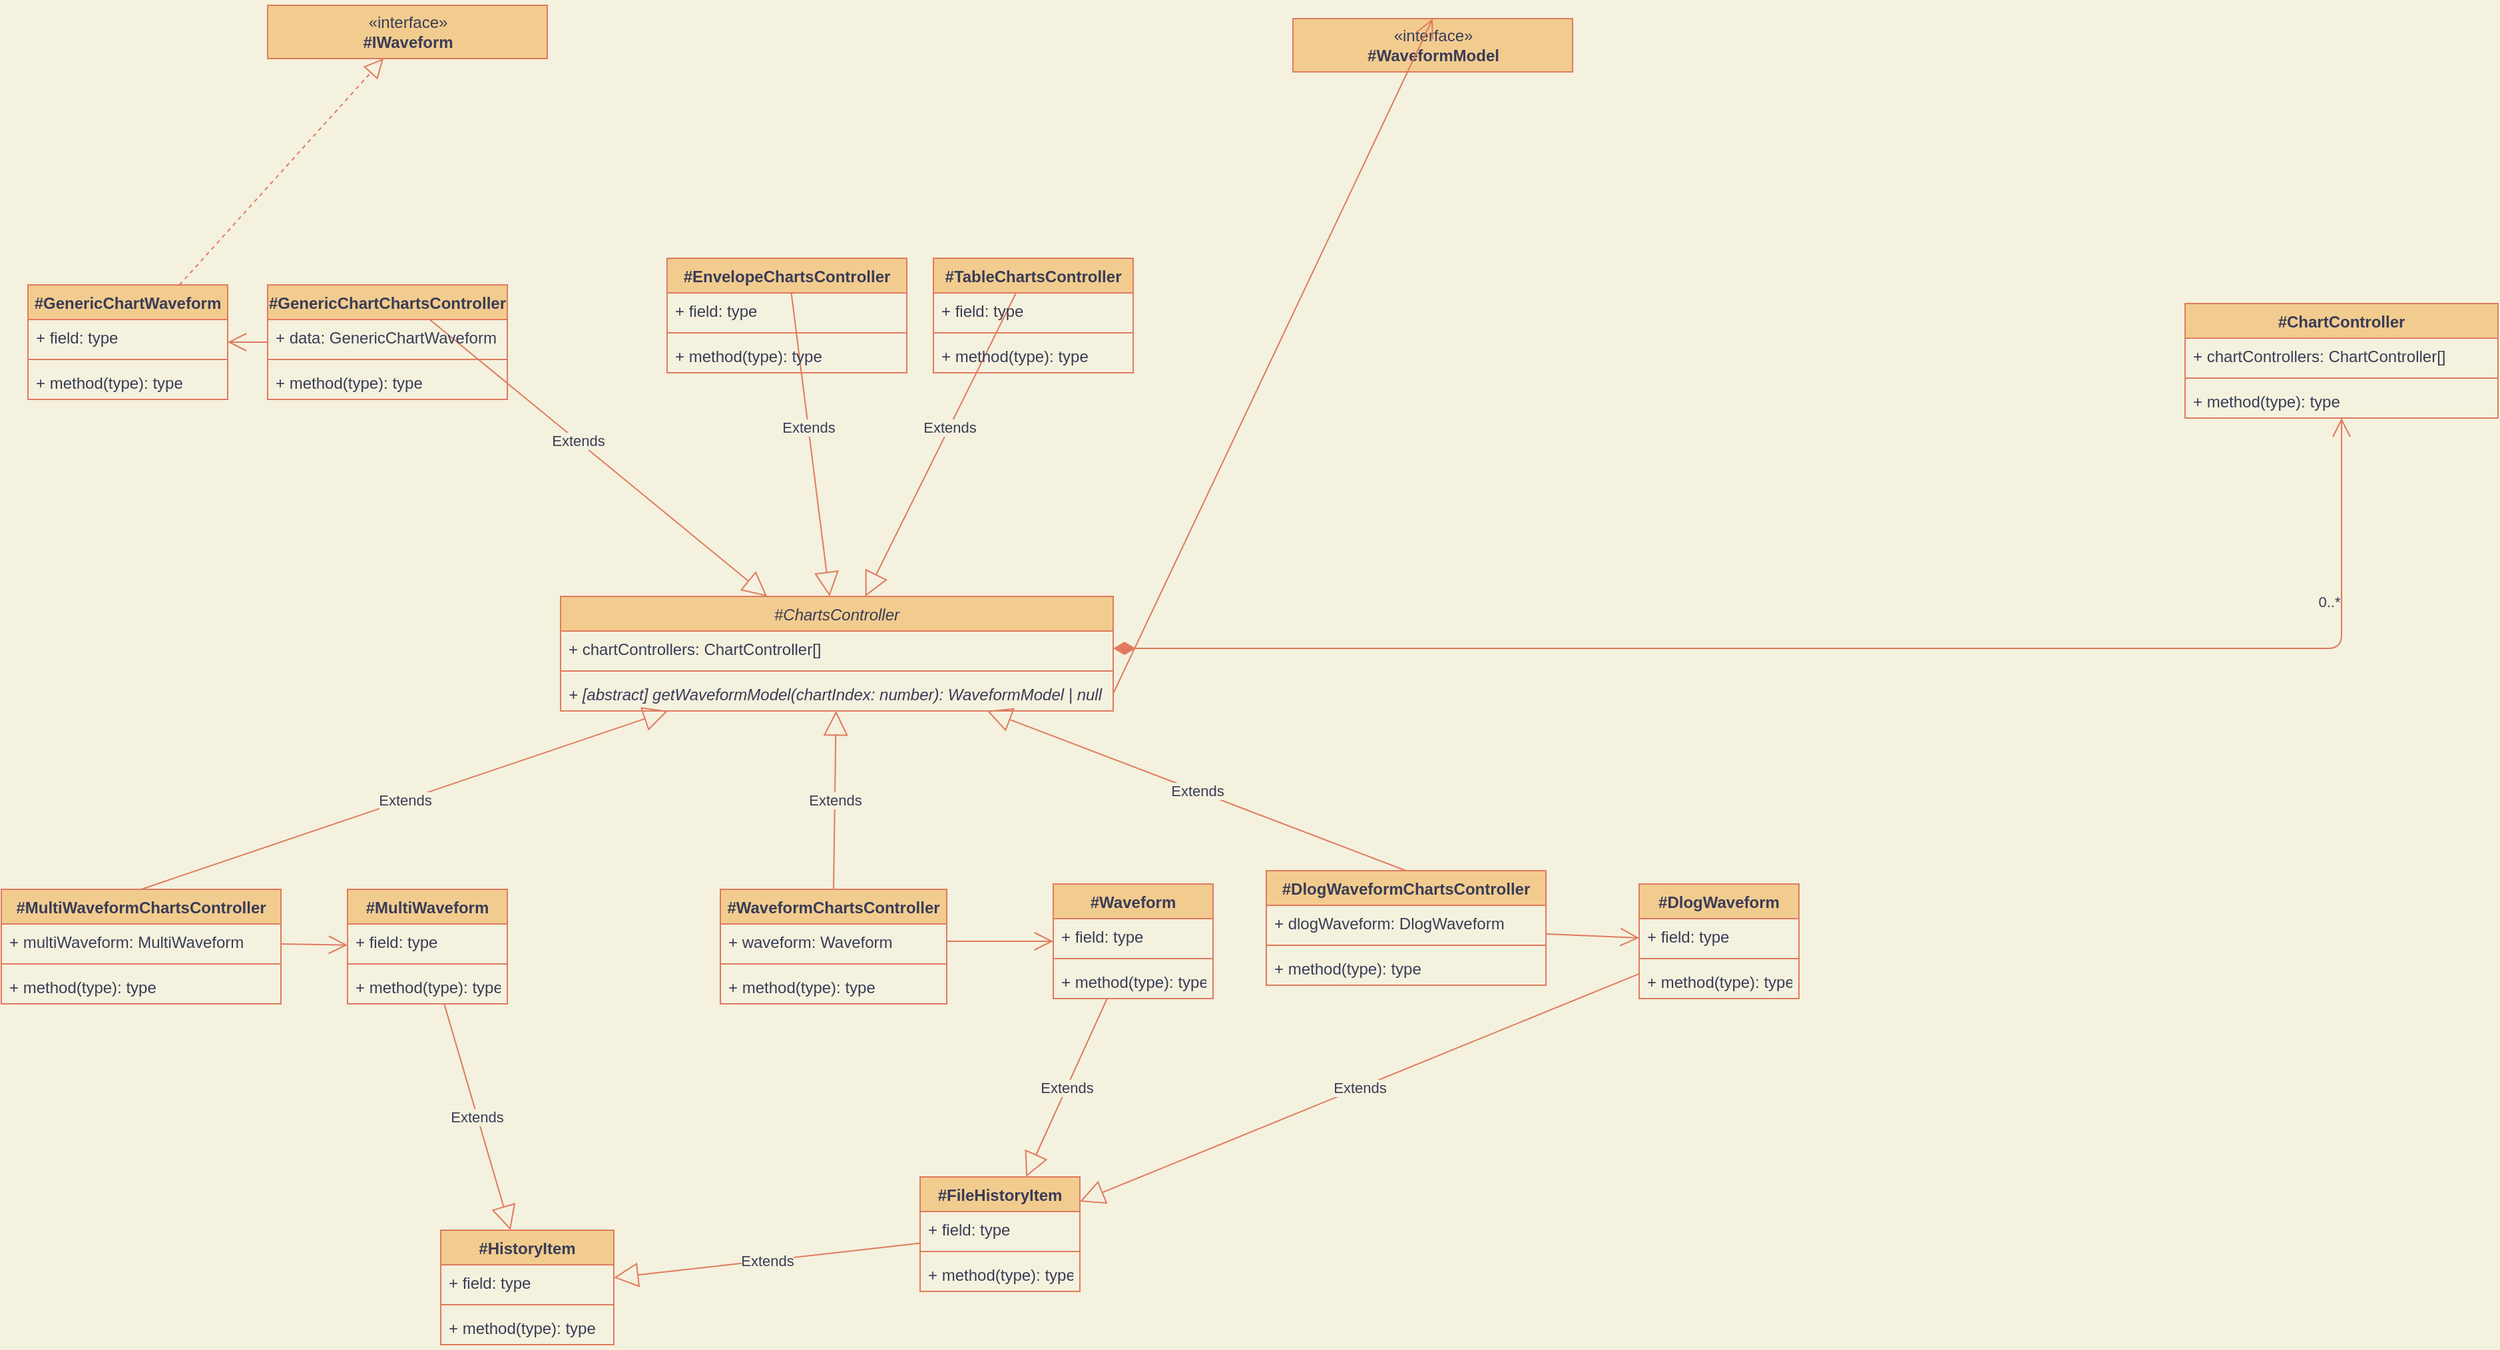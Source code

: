 <mxfile version="13.6.5">
    <diagram id="4sMYAp-F3-Zc_803RU9-" name="Page-1">
        <mxGraphModel dx="1368" dy="1882" grid="1" gridSize="10" guides="1" tooltips="1" connect="1" arrows="1" fold="1" page="1" pageScale="1" pageWidth="827" pageHeight="1169" background="#F4F1DE" math="0" shadow="0">
            <root>
                <mxCell id="0"/>
                <mxCell id="1" parent="0"/>
                <mxCell id="15" value="Extends" style="endArrow=block;endSize=16;endFill=0;html=1;exitX=0.5;exitY=0;exitDx=0;exitDy=0;labelBackgroundColor=#F4F1DE;strokeColor=#E07A5F;fontColor=#393C56;" parent="1" source="3" target="7" edge="1">
                    <mxGeometry width="160" relative="1" as="geometry">
                        <mxPoint x="190" y="440" as="sourcePoint"/>
                        <mxPoint x="350" y="440" as="targetPoint"/>
                    </mxGeometry>
                </mxCell>
                <mxCell id="20" value="" style="endArrow=open;html=1;endSize=12;startArrow=diamondThin;startSize=14;startFill=1;edgeStyle=orthogonalEdgeStyle;align=left;verticalAlign=bottom;labelBackgroundColor=#F4F1DE;strokeColor=#E07A5F;fontColor=#393C56;" parent="1" source="8" target="16" edge="1">
                    <mxGeometry x="-1" y="3" relative="1" as="geometry">
                        <mxPoint x="840" y="173" as="sourcePoint"/>
                        <mxPoint x="1010" y="290" as="targetPoint"/>
                    </mxGeometry>
                </mxCell>
                <mxCell id="21" value="0..*" style="edgeLabel;html=1;align=center;verticalAlign=middle;resizable=0;points=[];labelBackgroundColor=#F4F1DE;fontColor=#393C56;" parent="20" vertex="1" connectable="0">
                    <mxGeometry x="0.727" y="1" relative="1" as="geometry">
                        <mxPoint x="-8.29" y="-12.03" as="offset"/>
                    </mxGeometry>
                </mxCell>
                <mxCell id="22" value="«interface»&lt;br&gt;&lt;b&gt;#WaveformModel&lt;/b&gt;" style="html=1;fillColor=#F2CC8F;strokeColor=#E07A5F;fontColor=#393C56;" parent="1" vertex="1">
                    <mxGeometry x="1040" y="-260" width="210" height="40" as="geometry"/>
                </mxCell>
                <mxCell id="23" value="" style="endArrow=open;endFill=1;endSize=12;html=1;exitX=1;exitY=0.5;exitDx=0;exitDy=0;entryX=0.5;entryY=0;entryDx=0;entryDy=0;labelBackgroundColor=#F4F1DE;strokeColor=#E07A5F;fontColor=#393C56;" parent="1" source="10" target="22" edge="1">
                    <mxGeometry width="160" relative="1" as="geometry">
                        <mxPoint x="1020" y="310" as="sourcePoint"/>
                        <mxPoint x="1100" y="190" as="targetPoint"/>
                    </mxGeometry>
                </mxCell>
                <mxCell id="28" value="Extends" style="endArrow=block;endSize=16;endFill=0;html=1;exitX=0.5;exitY=0;exitDx=0;exitDy=0;labelBackgroundColor=#F4F1DE;strokeColor=#E07A5F;fontColor=#393C56;" parent="1" source="29" target="7" edge="1">
                    <mxGeometry width="160" relative="1" as="geometry">
                        <mxPoint x="430" y="556" as="sourcePoint"/>
                        <mxPoint x="500" y="420" as="targetPoint"/>
                    </mxGeometry>
                </mxCell>
                <mxCell id="33" value="Extends" style="endArrow=block;endSize=16;endFill=0;html=1;exitX=0.5;exitY=0;exitDx=0;exitDy=0;labelBackgroundColor=#F4F1DE;strokeColor=#E07A5F;fontColor=#393C56;" parent="1" source="34" target="7" edge="1">
                    <mxGeometry width="160" relative="1" as="geometry">
                        <mxPoint x="290" y="706" as="sourcePoint"/>
                        <mxPoint x="360" y="570" as="targetPoint"/>
                    </mxGeometry>
                </mxCell>
                <mxCell id="38" value="Extends" style="endArrow=block;endSize=16;endFill=0;html=1;exitX=0.5;exitY=0;exitDx=0;exitDy=0;labelBackgroundColor=#F4F1DE;strokeColor=#E07A5F;fontColor=#393C56;" parent="1" source="39" target="7" edge="1">
                    <mxGeometry width="160" relative="1" as="geometry">
                        <mxPoint x="480" y="836" as="sourcePoint"/>
                        <mxPoint x="550" y="700" as="targetPoint"/>
                    </mxGeometry>
                </mxCell>
                <mxCell id="43" value="Extends" style="endArrow=block;endSize=16;endFill=0;html=1;exitX=0.5;exitY=0;exitDx=0;exitDy=0;labelBackgroundColor=#F4F1DE;strokeColor=#E07A5F;fontColor=#393C56;" parent="1" source="44" target="7" edge="1">
                    <mxGeometry width="160" relative="1" as="geometry">
                        <mxPoint x="460" y="586" as="sourcePoint"/>
                        <mxPoint x="530" y="450" as="targetPoint"/>
                    </mxGeometry>
                </mxCell>
                <mxCell id="48" value="Extends" style="endArrow=block;endSize=16;endFill=0;html=1;exitX=0.5;exitY=0;exitDx=0;exitDy=0;labelBackgroundColor=#F4F1DE;strokeColor=#E07A5F;fontColor=#393C56;" parent="1" source="49" target="7" edge="1">
                    <mxGeometry width="160" relative="1" as="geometry">
                        <mxPoint x="280" y="936" as="sourcePoint"/>
                        <mxPoint x="350" y="800" as="targetPoint"/>
                    </mxGeometry>
                </mxCell>
                <mxCell id="59" value="" style="endArrow=open;endFill=1;endSize=12;html=1;labelBackgroundColor=#F4F1DE;strokeColor=#E07A5F;fontColor=#393C56;" parent="1" source="50" target="60" edge="1">
                    <mxGeometry width="160" relative="1" as="geometry">
                        <mxPoint x="240" y="402.0" as="sourcePoint"/>
                        <mxPoint x="570" y="499" as="targetPoint"/>
                    </mxGeometry>
                </mxCell>
                <mxCell id="64" value="Extends" style="endArrow=block;endSize=16;endFill=0;html=1;labelBackgroundColor=#F4F1DE;strokeColor=#E07A5F;fontColor=#393C56;" parent="1" source="60" target="55" edge="1">
                    <mxGeometry width="160" relative="1" as="geometry">
                        <mxPoint x="684.95" y="1144" as="sourcePoint"/>
                        <mxPoint x="569.996" y="750" as="targetPoint"/>
                    </mxGeometry>
                </mxCell>
                <mxCell id="69" value="" style="endArrow=open;endFill=1;endSize=12;html=1;labelBackgroundColor=#F4F1DE;strokeColor=#E07A5F;fontColor=#393C56;" parent="1" source="40" target="65" edge="1">
                    <mxGeometry width="160" relative="1" as="geometry">
                        <mxPoint x="250" y="412" as="sourcePoint"/>
                        <mxPoint x="218.753" y="770" as="targetPoint"/>
                    </mxGeometry>
                </mxCell>
                <mxCell id="76" value="Extends" style="endArrow=block;endSize=16;endFill=0;html=1;labelBackgroundColor=#F4F1DE;strokeColor=#E07A5F;fontColor=#393C56;" parent="1" source="65" target="72" edge="1">
                    <mxGeometry width="160" relative="1" as="geometry">
                        <mxPoint x="215" y="856" as="sourcePoint"/>
                        <mxPoint x="1130" y="610" as="targetPoint"/>
                    </mxGeometry>
                </mxCell>
                <mxCell id="77" value="Extends" style="endArrow=block;endSize=16;endFill=0;html=1;labelBackgroundColor=#F4F1DE;strokeColor=#E07A5F;fontColor=#393C56;" parent="1" source="72" target="55" edge="1">
                    <mxGeometry width="160" relative="1" as="geometry">
                        <mxPoint x="669.997" y="990" as="sourcePoint"/>
                        <mxPoint x="674.622" y="1064" as="targetPoint"/>
                    </mxGeometry>
                </mxCell>
                <mxCell id="29" value="#GenericChartChartsController&#10;" style="swimlane;fontStyle=1;align=center;verticalAlign=top;childLayout=stackLayout;horizontal=1;startSize=26;horizontalStack=0;resizeParent=1;resizeParentMax=0;resizeLast=0;collapsible=1;marginBottom=0;fillColor=#F2CC8F;strokeColor=#E07A5F;fontColor=#393C56;" parent="1" vertex="1">
                    <mxGeometry x="270" y="-60" width="180" height="86" as="geometry"/>
                </mxCell>
                <mxCell id="30" value="+ data: GenericChartWaveform" style="text;strokeColor=none;fillColor=none;align=left;verticalAlign=top;spacingLeft=4;spacingRight=4;overflow=hidden;rotatable=0;points=[[0,0.5],[1,0.5]];portConstraint=eastwest;fontColor=#393C56;" parent="29" vertex="1">
                    <mxGeometry y="26" width="180" height="26" as="geometry"/>
                </mxCell>
                <mxCell id="31" value="" style="line;strokeWidth=1;fillColor=none;align=left;verticalAlign=middle;spacingTop=-1;spacingLeft=3;spacingRight=3;rotatable=0;labelPosition=right;points=[];portConstraint=eastwest;labelBackgroundColor=#F4F1DE;strokeColor=#E07A5F;fontColor=#393C56;" parent="29" vertex="1">
                    <mxGeometry y="52" width="180" height="8" as="geometry"/>
                </mxCell>
                <mxCell id="32" value="+ method(type): type" style="text;strokeColor=none;fillColor=none;align=left;verticalAlign=top;spacingLeft=4;spacingRight=4;overflow=hidden;rotatable=0;points=[[0,0.5],[1,0.5]];portConstraint=eastwest;fontColor=#393C56;" parent="29" vertex="1">
                    <mxGeometry y="60" width="180" height="26" as="geometry"/>
                </mxCell>
                <mxCell id="49" value="#MultiWaveformChartsController" style="swimlane;fontStyle=1;align=center;verticalAlign=top;childLayout=stackLayout;horizontal=1;startSize=26;horizontalStack=0;resizeParent=1;resizeParentMax=0;resizeLast=0;collapsible=1;marginBottom=0;fillColor=#F2CC8F;strokeColor=#E07A5F;fontColor=#393C56;" parent="1" vertex="1">
                    <mxGeometry x="70" y="394" width="210" height="86" as="geometry"/>
                </mxCell>
                <mxCell id="50" value="+ multiWaveform: MultiWaveform" style="text;strokeColor=none;fillColor=none;align=left;verticalAlign=top;spacingLeft=4;spacingRight=4;overflow=hidden;rotatable=0;points=[[0,0.5],[1,0.5]];portConstraint=eastwest;fontColor=#393C56;" parent="49" vertex="1">
                    <mxGeometry y="26" width="210" height="26" as="geometry"/>
                </mxCell>
                <mxCell id="51" value="" style="line;strokeWidth=1;fillColor=none;align=left;verticalAlign=middle;spacingTop=-1;spacingLeft=3;spacingRight=3;rotatable=0;labelPosition=right;points=[];portConstraint=eastwest;labelBackgroundColor=#F4F1DE;strokeColor=#E07A5F;fontColor=#393C56;" parent="49" vertex="1">
                    <mxGeometry y="52" width="210" height="8" as="geometry"/>
                </mxCell>
                <mxCell id="52" value="+ method(type): type" style="text;strokeColor=none;fillColor=none;align=left;verticalAlign=top;spacingLeft=4;spacingRight=4;overflow=hidden;rotatable=0;points=[[0,0.5],[1,0.5]];portConstraint=eastwest;fontColor=#393C56;" parent="49" vertex="1">
                    <mxGeometry y="60" width="210" height="26" as="geometry"/>
                </mxCell>
                <mxCell id="60" value="#MultiWaveform" style="swimlane;fontStyle=1;align=center;verticalAlign=top;childLayout=stackLayout;horizontal=1;startSize=26;horizontalStack=0;resizeParent=1;resizeParentMax=0;resizeLast=0;collapsible=1;marginBottom=0;fillColor=#F2CC8F;strokeColor=#E07A5F;fontColor=#393C56;" parent="1" vertex="1">
                    <mxGeometry x="330" y="394" width="120" height="86" as="geometry"/>
                </mxCell>
                <mxCell id="61" value="+ field: type" style="text;strokeColor=none;fillColor=none;align=left;verticalAlign=top;spacingLeft=4;spacingRight=4;overflow=hidden;rotatable=0;points=[[0,0.5],[1,0.5]];portConstraint=eastwest;fontColor=#393C56;" parent="60" vertex="1">
                    <mxGeometry y="26" width="120" height="26" as="geometry"/>
                </mxCell>
                <mxCell id="62" value="" style="line;strokeWidth=1;fillColor=none;align=left;verticalAlign=middle;spacingTop=-1;spacingLeft=3;spacingRight=3;rotatable=0;labelPosition=right;points=[];portConstraint=eastwest;labelBackgroundColor=#F4F1DE;strokeColor=#E07A5F;fontColor=#393C56;" parent="60" vertex="1">
                    <mxGeometry y="52" width="120" height="8" as="geometry"/>
                </mxCell>
                <mxCell id="63" value="+ method(type): type" style="text;strokeColor=none;fillColor=none;align=left;verticalAlign=top;spacingLeft=4;spacingRight=4;overflow=hidden;rotatable=0;points=[[0,0.5],[1,0.5]];portConstraint=eastwest;fontColor=#393C56;" parent="60" vertex="1">
                    <mxGeometry y="60" width="120" height="26" as="geometry"/>
                </mxCell>
                <mxCell id="39" value="#WaveformChartsController" style="swimlane;fontStyle=1;align=center;verticalAlign=top;childLayout=stackLayout;horizontal=1;startSize=26;horizontalStack=0;resizeParent=1;resizeParentMax=0;resizeLast=0;collapsible=1;marginBottom=0;fillColor=#F2CC8F;strokeColor=#E07A5F;fontColor=#393C56;" parent="1" vertex="1">
                    <mxGeometry x="610" y="394" width="170" height="86" as="geometry"/>
                </mxCell>
                <mxCell id="40" value="+ waveform: Waveform" style="text;strokeColor=none;fillColor=none;align=left;verticalAlign=top;spacingLeft=4;spacingRight=4;overflow=hidden;rotatable=0;points=[[0,0.5],[1,0.5]];portConstraint=eastwest;fontColor=#393C56;" parent="39" vertex="1">
                    <mxGeometry y="26" width="170" height="26" as="geometry"/>
                </mxCell>
                <mxCell id="41" value="" style="line;strokeWidth=1;fillColor=none;align=left;verticalAlign=middle;spacingTop=-1;spacingLeft=3;spacingRight=3;rotatable=0;labelPosition=right;points=[];portConstraint=eastwest;labelBackgroundColor=#F4F1DE;strokeColor=#E07A5F;fontColor=#393C56;" parent="39" vertex="1">
                    <mxGeometry y="52" width="170" height="8" as="geometry"/>
                </mxCell>
                <mxCell id="42" value="+ method(type): type" style="text;strokeColor=none;fillColor=none;align=left;verticalAlign=top;spacingLeft=4;spacingRight=4;overflow=hidden;rotatable=0;points=[[0,0.5],[1,0.5]];portConstraint=eastwest;fontColor=#393C56;" parent="39" vertex="1">
                    <mxGeometry y="60" width="170" height="26" as="geometry"/>
                </mxCell>
                <mxCell id="65" value="#Waveform" style="swimlane;fontStyle=1;align=center;verticalAlign=top;childLayout=stackLayout;horizontal=1;startSize=26;horizontalStack=0;resizeParent=1;resizeParentMax=0;resizeLast=0;collapsible=1;marginBottom=0;fillColor=#F2CC8F;strokeColor=#E07A5F;fontColor=#393C56;" parent="1" vertex="1">
                    <mxGeometry x="860" y="390" width="120" height="86" as="geometry"/>
                </mxCell>
                <mxCell id="66" value="+ field: type" style="text;strokeColor=none;fillColor=none;align=left;verticalAlign=top;spacingLeft=4;spacingRight=4;overflow=hidden;rotatable=0;points=[[0,0.5],[1,0.5]];portConstraint=eastwest;fontColor=#393C56;" parent="65" vertex="1">
                    <mxGeometry y="26" width="120" height="26" as="geometry"/>
                </mxCell>
                <mxCell id="67" value="" style="line;strokeWidth=1;fillColor=none;align=left;verticalAlign=middle;spacingTop=-1;spacingLeft=3;spacingRight=3;rotatable=0;labelPosition=right;points=[];portConstraint=eastwest;labelBackgroundColor=#F4F1DE;strokeColor=#E07A5F;fontColor=#393C56;" parent="65" vertex="1">
                    <mxGeometry y="52" width="120" height="8" as="geometry"/>
                </mxCell>
                <mxCell id="68" value="+ method(type): type" style="text;strokeColor=none;fillColor=none;align=left;verticalAlign=top;spacingLeft=4;spacingRight=4;overflow=hidden;rotatable=0;points=[[0,0.5],[1,0.5]];portConstraint=eastwest;fontColor=#393C56;" parent="65" vertex="1">
                    <mxGeometry y="60" width="120" height="26" as="geometry"/>
                </mxCell>
                <mxCell id="82" value="" style="endArrow=open;endFill=1;endSize=12;html=1;labelBackgroundColor=#F4F1DE;strokeColor=#E07A5F;fontColor=#393C56;" parent="1" source="3" target="78" edge="1">
                    <mxGeometry width="160" relative="1" as="geometry">
                        <mxPoint x="830" y="443" as="sourcePoint"/>
                        <mxPoint x="870" y="443" as="targetPoint"/>
                    </mxGeometry>
                </mxCell>
                <mxCell id="83" value="Extends" style="endArrow=block;endSize=16;endFill=0;html=1;labelBackgroundColor=#F4F1DE;strokeColor=#E07A5F;fontColor=#393C56;" parent="1" source="78" target="72" edge="1">
                    <mxGeometry width="160" relative="1" as="geometry">
                        <mxPoint x="973.346" y="486" as="sourcePoint"/>
                        <mxPoint x="966.654" y="660" as="targetPoint"/>
                    </mxGeometry>
                </mxCell>
                <mxCell id="88" value="" style="endArrow=open;endFill=1;endSize=12;html=1;labelBackgroundColor=#F4F1DE;strokeColor=#E07A5F;fontColor=#393C56;" parent="1" source="29" target="84" edge="1">
                    <mxGeometry width="160" relative="1" as="geometry">
                        <mxPoint x="290" y="444.615" as="sourcePoint"/>
                        <mxPoint x="340" y="445.385" as="targetPoint"/>
                    </mxGeometry>
                </mxCell>
                <mxCell id="89" value="«interface»&lt;br&gt;&lt;b&gt;#IWaveform&lt;br&gt;&lt;/b&gt;" style="html=1;fillColor=#F2CC8F;strokeColor=#E07A5F;fontColor=#393C56;" parent="1" vertex="1">
                    <mxGeometry x="270" y="-270" width="210" height="40" as="geometry"/>
                </mxCell>
                <mxCell id="90" value="" style="endArrow=block;dashed=1;endFill=0;endSize=12;html=1;strokeColor=#E07A5F;fillColor=#F2CC8F;fontColor=#393C56;" parent="1" source="84" target="89" edge="1">
                    <mxGeometry width="160" relative="1" as="geometry">
                        <mxPoint x="370" y="110" as="sourcePoint"/>
                        <mxPoint x="530" y="110" as="targetPoint"/>
                    </mxGeometry>
                </mxCell>
                <mxCell id="7" value="#ChartsController" style="swimlane;fontStyle=2;align=center;verticalAlign=top;childLayout=stackLayout;horizontal=1;startSize=26;horizontalStack=0;resizeParent=1;resizeParentMax=0;resizeLast=0;collapsible=1;marginBottom=0;fillColor=#F2CC8F;strokeColor=#E07A5F;fontColor=#393C56;" parent="1" vertex="1">
                    <mxGeometry x="490" y="174" width="415" height="86" as="geometry">
                        <mxRectangle x="140" y="170" width="130" height="26" as="alternateBounds"/>
                    </mxGeometry>
                </mxCell>
                <mxCell id="8" value="+ chartControllers: ChartController[]" style="text;strokeColor=none;fillColor=none;align=left;verticalAlign=top;spacingLeft=4;spacingRight=4;overflow=hidden;rotatable=0;points=[[0,0.5],[1,0.5]];portConstraint=eastwest;fontColor=#393C56;" parent="7" vertex="1">
                    <mxGeometry y="26" width="415" height="26" as="geometry"/>
                </mxCell>
                <mxCell id="9" value="" style="line;strokeWidth=1;fillColor=none;align=left;verticalAlign=middle;spacingTop=-1;spacingLeft=3;spacingRight=3;rotatable=0;labelPosition=right;points=[];portConstraint=eastwest;labelBackgroundColor=#F4F1DE;strokeColor=#E07A5F;fontColor=#393C56;" parent="7" vertex="1">
                    <mxGeometry y="52" width="415" height="8" as="geometry"/>
                </mxCell>
                <mxCell id="10" value="+ [abstract] getWaveformModel(chartIndex: number): WaveformModel | null" style="text;strokeColor=none;fillColor=none;align=left;verticalAlign=top;spacingLeft=4;spacingRight=4;overflow=hidden;rotatable=0;points=[[0,0.5],[1,0.5]];portConstraint=eastwest;fontColor=#393C56;fontStyle=2" parent="7" vertex="1">
                    <mxGeometry y="60" width="415" height="26" as="geometry"/>
                </mxCell>
                <mxCell id="84" value="#GenericChartWaveform" style="swimlane;fontStyle=1;align=center;verticalAlign=top;childLayout=stackLayout;horizontal=1;startSize=26;horizontalStack=0;resizeParent=1;resizeParentMax=0;resizeLast=0;collapsible=1;marginBottom=0;fillColor=#F2CC8F;strokeColor=#E07A5F;fontColor=#393C56;" parent="1" vertex="1">
                    <mxGeometry x="90" y="-60" width="150" height="86" as="geometry"/>
                </mxCell>
                <mxCell id="85" value="+ field: type" style="text;strokeColor=none;fillColor=none;align=left;verticalAlign=top;spacingLeft=4;spacingRight=4;overflow=hidden;rotatable=0;points=[[0,0.5],[1,0.5]];portConstraint=eastwest;fontColor=#393C56;" parent="84" vertex="1">
                    <mxGeometry y="26" width="150" height="26" as="geometry"/>
                </mxCell>
                <mxCell id="86" value="" style="line;strokeWidth=1;fillColor=none;align=left;verticalAlign=middle;spacingTop=-1;spacingLeft=3;spacingRight=3;rotatable=0;labelPosition=right;points=[];portConstraint=eastwest;labelBackgroundColor=#F4F1DE;strokeColor=#E07A5F;fontColor=#393C56;" parent="84" vertex="1">
                    <mxGeometry y="52" width="150" height="8" as="geometry"/>
                </mxCell>
                <mxCell id="87" value="+ method(type): type" style="text;strokeColor=none;fillColor=none;align=left;verticalAlign=top;spacingLeft=4;spacingRight=4;overflow=hidden;rotatable=0;points=[[0,0.5],[1,0.5]];portConstraint=eastwest;fontColor=#393C56;" parent="84" vertex="1">
                    <mxGeometry y="60" width="150" height="26" as="geometry"/>
                </mxCell>
                <mxCell id="55" value="#HistoryItem" style="swimlane;fontStyle=1;align=center;verticalAlign=top;childLayout=stackLayout;horizontal=1;startSize=26;horizontalStack=0;resizeParent=1;resizeParentMax=0;resizeLast=0;collapsible=1;marginBottom=0;fillColor=#F2CC8F;strokeColor=#E07A5F;fontColor=#393C56;" parent="1" vertex="1">
                    <mxGeometry x="400" y="650" width="130" height="86" as="geometry"/>
                </mxCell>
                <mxCell id="56" value="+ field: type" style="text;strokeColor=none;fillColor=none;align=left;verticalAlign=top;spacingLeft=4;spacingRight=4;overflow=hidden;rotatable=0;points=[[0,0.5],[1,0.5]];portConstraint=eastwest;fontColor=#393C56;" parent="55" vertex="1">
                    <mxGeometry y="26" width="130" height="26" as="geometry"/>
                </mxCell>
                <mxCell id="57" value="" style="line;strokeWidth=1;fillColor=none;align=left;verticalAlign=middle;spacingTop=-1;spacingLeft=3;spacingRight=3;rotatable=0;labelPosition=right;points=[];portConstraint=eastwest;labelBackgroundColor=#F4F1DE;strokeColor=#E07A5F;fontColor=#393C56;" parent="55" vertex="1">
                    <mxGeometry y="52" width="130" height="8" as="geometry"/>
                </mxCell>
                <mxCell id="58" value="+ method(type): type" style="text;strokeColor=none;fillColor=none;align=left;verticalAlign=top;spacingLeft=4;spacingRight=4;overflow=hidden;rotatable=0;points=[[0,0.5],[1,0.5]];portConstraint=eastwest;fontColor=#393C56;" parent="55" vertex="1">
                    <mxGeometry y="60" width="130" height="26" as="geometry"/>
                </mxCell>
                <mxCell id="3" value="#DlogWaveformChartsController" style="swimlane;fontStyle=1;align=center;verticalAlign=top;childLayout=stackLayout;horizontal=1;startSize=26;horizontalStack=0;resizeParent=1;resizeParentMax=0;resizeLast=0;collapsible=1;marginBottom=0;fillColor=#F2CC8F;strokeColor=#E07A5F;fontColor=#393C56;" parent="1" vertex="1">
                    <mxGeometry x="1020" y="380" width="210" height="86" as="geometry"/>
                </mxCell>
                <mxCell id="4" value="+ dlogWaveform: DlogWaveform" style="text;strokeColor=none;fillColor=none;align=left;verticalAlign=top;spacingLeft=4;spacingRight=4;overflow=hidden;rotatable=0;points=[[0,0.5],[1,0.5]];portConstraint=eastwest;fontColor=#393C56;" parent="3" vertex="1">
                    <mxGeometry y="26" width="210" height="26" as="geometry"/>
                </mxCell>
                <mxCell id="5" value="" style="line;strokeWidth=1;fillColor=none;align=left;verticalAlign=middle;spacingTop=-1;spacingLeft=3;spacingRight=3;rotatable=0;labelPosition=right;points=[];portConstraint=eastwest;labelBackgroundColor=#F4F1DE;strokeColor=#E07A5F;fontColor=#393C56;" parent="3" vertex="1">
                    <mxGeometry y="52" width="210" height="8" as="geometry"/>
                </mxCell>
                <mxCell id="6" value="+ method(type): type" style="text;strokeColor=none;fillColor=none;align=left;verticalAlign=top;spacingLeft=4;spacingRight=4;overflow=hidden;rotatable=0;points=[[0,0.5],[1,0.5]];portConstraint=eastwest;fontColor=#393C56;" parent="3" vertex="1">
                    <mxGeometry y="60" width="210" height="26" as="geometry"/>
                </mxCell>
                <mxCell id="16" value="#ChartController" style="swimlane;fontStyle=1;align=center;verticalAlign=top;childLayout=stackLayout;horizontal=1;startSize=26;horizontalStack=0;resizeParent=1;resizeParentMax=0;resizeLast=0;collapsible=1;marginBottom=0;fillColor=#F2CC8F;strokeColor=#E07A5F;fontColor=#393C56;" parent="1" vertex="1">
                    <mxGeometry x="1710" y="-46" width="235" height="86" as="geometry">
                        <mxRectangle x="140" y="170" width="130" height="26" as="alternateBounds"/>
                    </mxGeometry>
                </mxCell>
                <mxCell id="17" value="+ chartControllers: ChartController[]" style="text;strokeColor=none;fillColor=none;align=left;verticalAlign=top;spacingLeft=4;spacingRight=4;overflow=hidden;rotatable=0;points=[[0,0.5],[1,0.5]];portConstraint=eastwest;fontColor=#393C56;" parent="16" vertex="1">
                    <mxGeometry y="26" width="235" height="26" as="geometry"/>
                </mxCell>
                <mxCell id="18" value="" style="line;strokeWidth=1;fillColor=none;align=left;verticalAlign=middle;spacingTop=-1;spacingLeft=3;spacingRight=3;rotatable=0;labelPosition=right;points=[];portConstraint=eastwest;labelBackgroundColor=#F4F1DE;strokeColor=#E07A5F;fontColor=#393C56;" parent="16" vertex="1">
                    <mxGeometry y="52" width="235" height="8" as="geometry"/>
                </mxCell>
                <mxCell id="19" value="+ method(type): type" style="text;strokeColor=none;fillColor=none;align=left;verticalAlign=top;spacingLeft=4;spacingRight=4;overflow=hidden;rotatable=0;points=[[0,0.5],[1,0.5]];portConstraint=eastwest;fontColor=#393C56;" parent="16" vertex="1">
                    <mxGeometry y="60" width="235" height="26" as="geometry"/>
                </mxCell>
                <mxCell id="44" value="#EnvelopeChartsController" style="swimlane;fontStyle=1;align=center;verticalAlign=top;childLayout=stackLayout;horizontal=1;startSize=26;horizontalStack=0;resizeParent=1;resizeParentMax=0;resizeLast=0;collapsible=1;marginBottom=0;fillColor=#F2CC8F;strokeColor=#E07A5F;fontColor=#393C56;" parent="1" vertex="1">
                    <mxGeometry x="570" y="-80" width="180" height="86" as="geometry"/>
                </mxCell>
                <mxCell id="45" value="+ field: type" style="text;strokeColor=none;fillColor=none;align=left;verticalAlign=top;spacingLeft=4;spacingRight=4;overflow=hidden;rotatable=0;points=[[0,0.5],[1,0.5]];portConstraint=eastwest;fontColor=#393C56;" parent="44" vertex="1">
                    <mxGeometry y="26" width="180" height="26" as="geometry"/>
                </mxCell>
                <mxCell id="46" value="" style="line;strokeWidth=1;fillColor=none;align=left;verticalAlign=middle;spacingTop=-1;spacingLeft=3;spacingRight=3;rotatable=0;labelPosition=right;points=[];portConstraint=eastwest;labelBackgroundColor=#F4F1DE;strokeColor=#E07A5F;fontColor=#393C56;" parent="44" vertex="1">
                    <mxGeometry y="52" width="180" height="8" as="geometry"/>
                </mxCell>
                <mxCell id="47" value="+ method(type): type" style="text;strokeColor=none;fillColor=none;align=left;verticalAlign=top;spacingLeft=4;spacingRight=4;overflow=hidden;rotatable=0;points=[[0,0.5],[1,0.5]];portConstraint=eastwest;fontColor=#393C56;" parent="44" vertex="1">
                    <mxGeometry y="60" width="180" height="26" as="geometry"/>
                </mxCell>
                <mxCell id="34" value="#TableChartsController" style="swimlane;fontStyle=1;align=center;verticalAlign=top;childLayout=stackLayout;horizontal=1;startSize=26;horizontalStack=0;resizeParent=1;resizeParentMax=0;resizeLast=0;collapsible=1;marginBottom=0;fillColor=#F2CC8F;strokeColor=#E07A5F;fontColor=#393C56;" parent="1" vertex="1">
                    <mxGeometry x="770" y="-80" width="150" height="86" as="geometry"/>
                </mxCell>
                <mxCell id="35" value="+ field: type" style="text;strokeColor=none;fillColor=none;align=left;verticalAlign=top;spacingLeft=4;spacingRight=4;overflow=hidden;rotatable=0;points=[[0,0.5],[1,0.5]];portConstraint=eastwest;fontColor=#393C56;" parent="34" vertex="1">
                    <mxGeometry y="26" width="150" height="26" as="geometry"/>
                </mxCell>
                <mxCell id="36" value="" style="line;strokeWidth=1;fillColor=none;align=left;verticalAlign=middle;spacingTop=-1;spacingLeft=3;spacingRight=3;rotatable=0;labelPosition=right;points=[];portConstraint=eastwest;labelBackgroundColor=#F4F1DE;strokeColor=#E07A5F;fontColor=#393C56;" parent="34" vertex="1">
                    <mxGeometry y="52" width="150" height="8" as="geometry"/>
                </mxCell>
                <mxCell id="37" value="+ method(type): type" style="text;strokeColor=none;fillColor=none;align=left;verticalAlign=top;spacingLeft=4;spacingRight=4;overflow=hidden;rotatable=0;points=[[0,0.5],[1,0.5]];portConstraint=eastwest;fontColor=#393C56;" parent="34" vertex="1">
                    <mxGeometry y="60" width="150" height="26" as="geometry"/>
                </mxCell>
                <mxCell id="78" value="#DlogWaveform" style="swimlane;fontStyle=1;align=center;verticalAlign=top;childLayout=stackLayout;horizontal=1;startSize=26;horizontalStack=0;resizeParent=1;resizeParentMax=0;resizeLast=0;collapsible=1;marginBottom=0;fillColor=#F2CC8F;strokeColor=#E07A5F;fontColor=#393C56;" parent="1" vertex="1">
                    <mxGeometry x="1300" y="390" width="120" height="86" as="geometry"/>
                </mxCell>
                <mxCell id="79" value="+ field: type" style="text;strokeColor=none;fillColor=none;align=left;verticalAlign=top;spacingLeft=4;spacingRight=4;overflow=hidden;rotatable=0;points=[[0,0.5],[1,0.5]];portConstraint=eastwest;fontColor=#393C56;" parent="78" vertex="1">
                    <mxGeometry y="26" width="120" height="26" as="geometry"/>
                </mxCell>
                <mxCell id="80" value="" style="line;strokeWidth=1;fillColor=none;align=left;verticalAlign=middle;spacingTop=-1;spacingLeft=3;spacingRight=3;rotatable=0;labelPosition=right;points=[];portConstraint=eastwest;labelBackgroundColor=#F4F1DE;strokeColor=#E07A5F;fontColor=#393C56;" parent="78" vertex="1">
                    <mxGeometry y="52" width="120" height="8" as="geometry"/>
                </mxCell>
                <mxCell id="81" value="+ method(type): type" style="text;strokeColor=none;fillColor=none;align=left;verticalAlign=top;spacingLeft=4;spacingRight=4;overflow=hidden;rotatable=0;points=[[0,0.5],[1,0.5]];portConstraint=eastwest;fontColor=#393C56;" parent="78" vertex="1">
                    <mxGeometry y="60" width="120" height="26" as="geometry"/>
                </mxCell>
                <mxCell id="72" value="#FileHistoryItem" style="swimlane;fontStyle=1;align=center;verticalAlign=top;childLayout=stackLayout;horizontal=1;startSize=26;horizontalStack=0;resizeParent=1;resizeParentMax=0;resizeLast=0;collapsible=1;marginBottom=0;fillColor=#F2CC8F;strokeColor=#E07A5F;fontColor=#393C56;" parent="1" vertex="1">
                    <mxGeometry x="760" y="610" width="120" height="86" as="geometry"/>
                </mxCell>
                <mxCell id="73" value="+ field: type" style="text;strokeColor=none;fillColor=none;align=left;verticalAlign=top;spacingLeft=4;spacingRight=4;overflow=hidden;rotatable=0;points=[[0,0.5],[1,0.5]];portConstraint=eastwest;fontColor=#393C56;" parent="72" vertex="1">
                    <mxGeometry y="26" width="120" height="26" as="geometry"/>
                </mxCell>
                <mxCell id="74" value="" style="line;strokeWidth=1;fillColor=none;align=left;verticalAlign=middle;spacingTop=-1;spacingLeft=3;spacingRight=3;rotatable=0;labelPosition=right;points=[];portConstraint=eastwest;labelBackgroundColor=#F4F1DE;strokeColor=#E07A5F;fontColor=#393C56;" parent="72" vertex="1">
                    <mxGeometry y="52" width="120" height="8" as="geometry"/>
                </mxCell>
                <mxCell id="75" value="+ method(type): type" style="text;strokeColor=none;fillColor=none;align=left;verticalAlign=top;spacingLeft=4;spacingRight=4;overflow=hidden;rotatable=0;points=[[0,0.5],[1,0.5]];portConstraint=eastwest;fontColor=#393C56;" parent="72" vertex="1">
                    <mxGeometry y="60" width="120" height="26" as="geometry"/>
                </mxCell>
            </root>
        </mxGraphModel>
    </diagram>
</mxfile>

